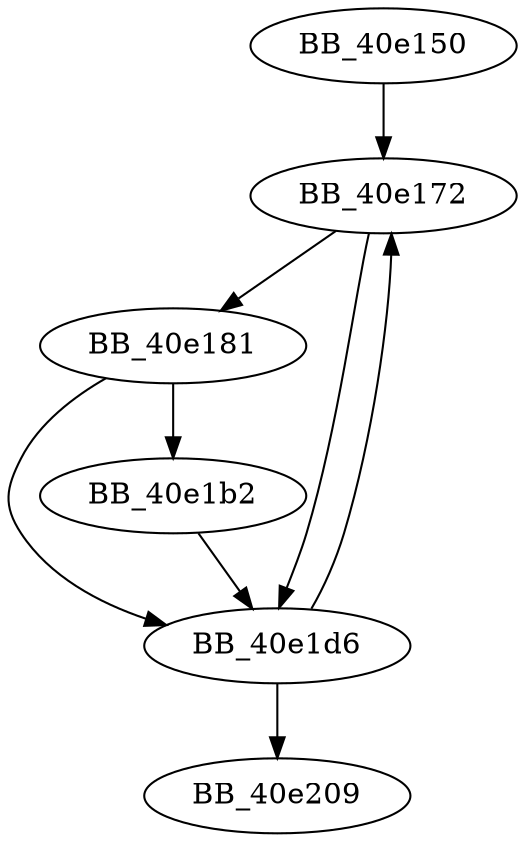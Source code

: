 DiGraph sub_40E150{
BB_40e150->BB_40e172
BB_40e172->BB_40e181
BB_40e172->BB_40e1d6
BB_40e181->BB_40e1b2
BB_40e181->BB_40e1d6
BB_40e1b2->BB_40e1d6
BB_40e1d6->BB_40e172
BB_40e1d6->BB_40e209
}
